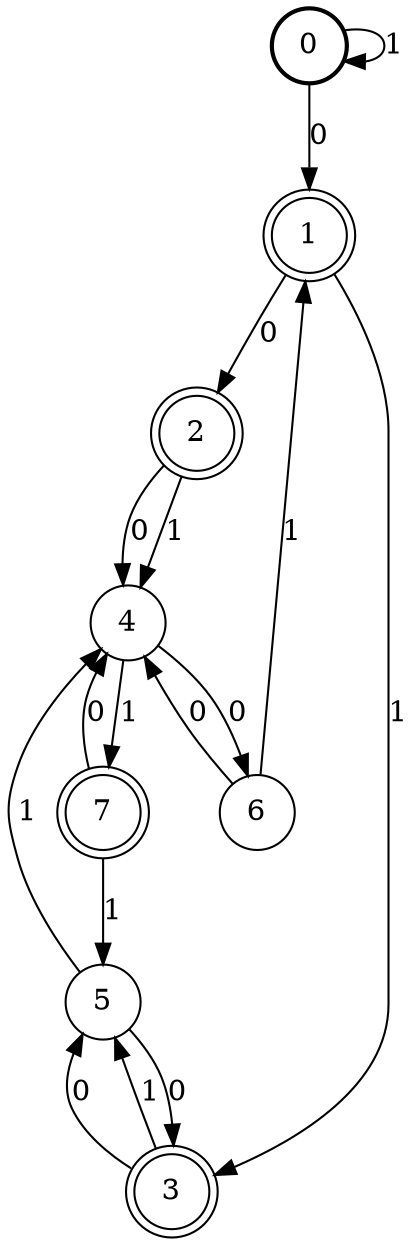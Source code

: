 digraph Automat {
    node [shape = circle];
    0 [style = "bold"];
    0 -> 1 [label = "0"];
    0 -> 0 [label = "1"];
    1 [peripheries=2]
    1 -> 2 [label = "0"];
    1 -> 3 [label = "1"];
    2 [peripheries=2]
    2 -> 4 [label = "0"];
    2 -> 4 [label = "1"];
    3 [peripheries=2]
    3 -> 5 [label = "0"];
    3 -> 5 [label = "1"];
    4 -> 6 [label = "0"];
    4 -> 7 [label = "1"];
    5 -> 3 [label = "0"];
    5 -> 4 [label = "1"];
    6 -> 4 [label = "0"];
    6 -> 1 [label = "1"];
    7 [peripheries=2]
    7 -> 4 [label = "0"];
    7 -> 5 [label = "1"];
}
